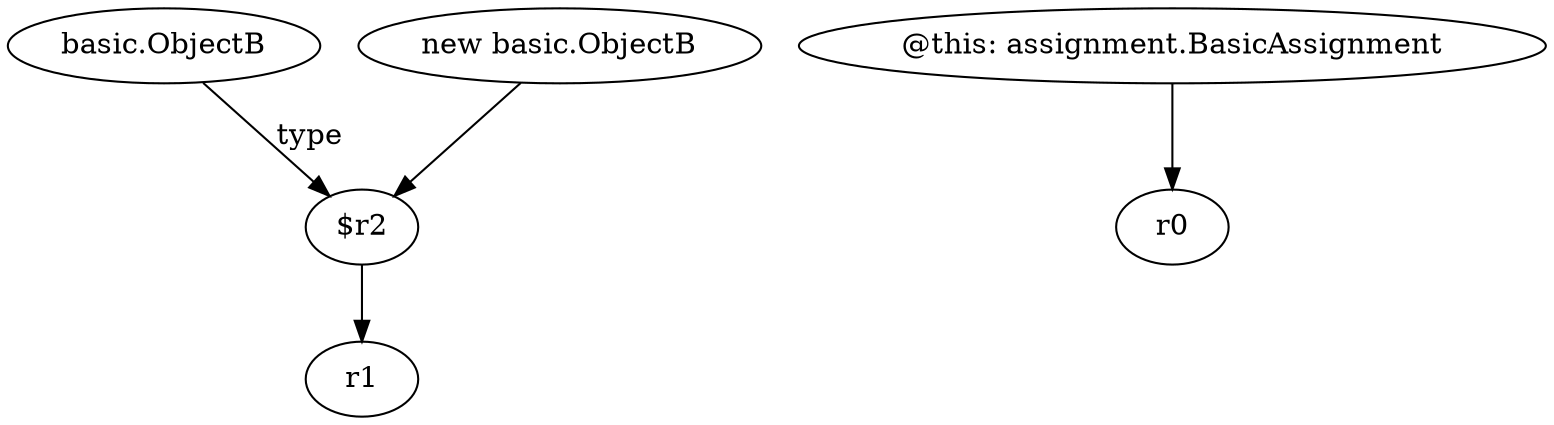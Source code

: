 digraph g {
0[label="$r2"]
1[label="r1"]
0->1[label=""]
2[label="@this: assignment.BasicAssignment"]
3[label="r0"]
2->3[label=""]
4[label="basic.ObjectB"]
4->0[label="type"]
5[label="new basic.ObjectB"]
5->0[label=""]
}